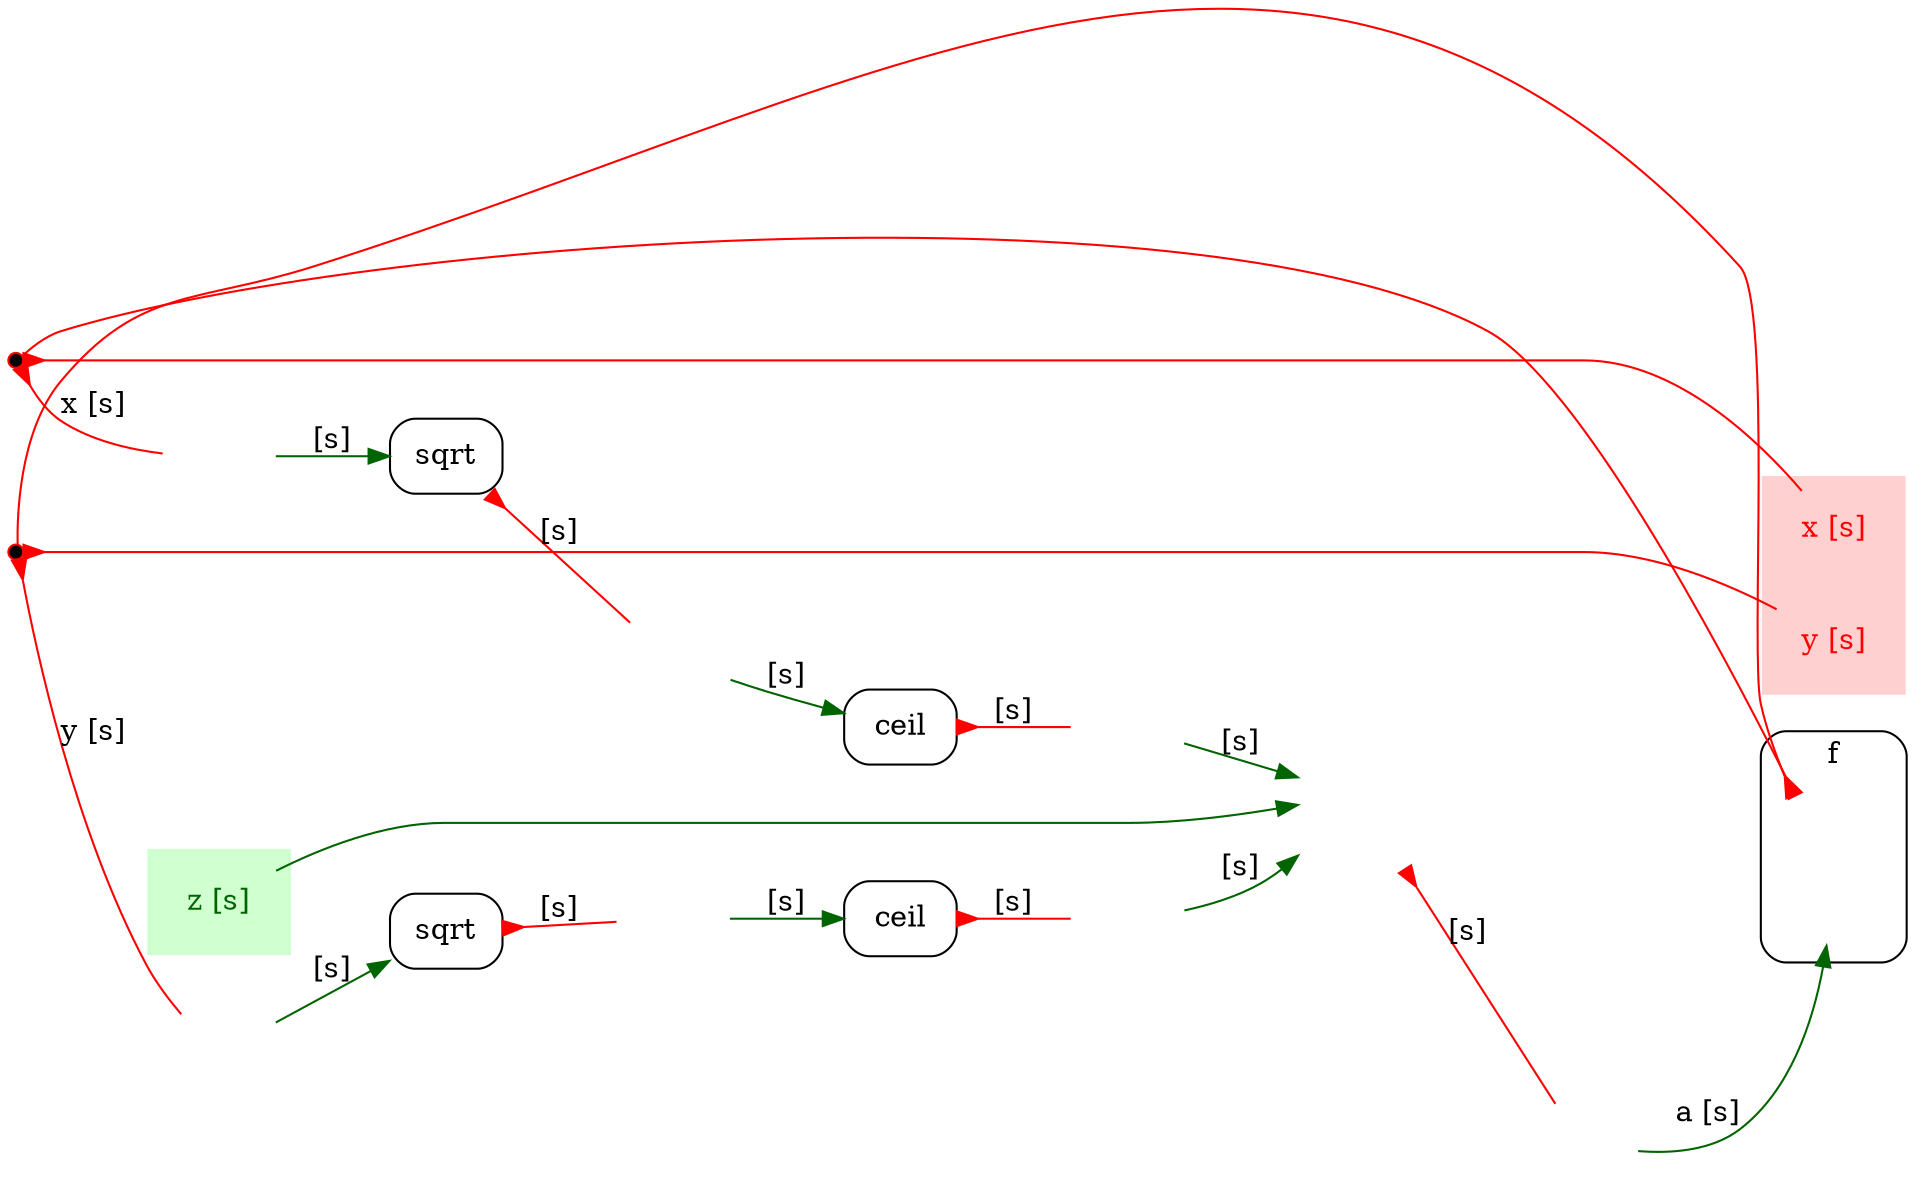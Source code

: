 /* Generated by GvGen v.0.9.1 (http://www.picviz.com/sections/opensource/gvgen.html) */

digraph G {
rankdir=LR;
   subgraph cluster1 {
   color="white";
bgcolor="#d0FFd0";
shape="plaintext";
label="";
      node18 [fontcolor="darkgreen",shape="none",label="z [s]"];
   }
   node2 [shape="none",fixedsize="true",imagescale="true",image="/var/folders/kf/_zwsc1_j2wn8smr7xtrrpnxc0000gn/T/tmpYC_hbadp-icons/resized/100/SumN.png",label="",height="1.0"];
   subgraph cluster3 {
   shape="box";
style="rounded";
label="f";
      node4 [shape="none",fixedsize="true",imagescale="true",image="/var/folders/kf/_zwsc1_j2wn8smr7xtrrpnxc0000gn/T/tmpYC_hbadp-icons/resized/100/InvPlus2.png",label="",height="1.0"];
   }
   node5 [width="0.1",style="filled",fillcolor="black",color="red",shape="point",label=""];
   node6 [width="0.1",style="filled",fillcolor="black",color="red",shape="point",label=""];
   node7 [shape="box",style="rounded",label="sqrt"];
   node8 [shape="box",style="rounded",label="sqrt"];
   node9 [shape="box",style="rounded",label="ceil"];
   node10 [shape="box",style="rounded",label="ceil"];
   node11 [fixedsize="true",imagescale="true",shape="plaintext",image="/var/folders/kf/_zwsc1_j2wn8smr7xtrrpnxc0000gn/T/tmpYC_hbadp-icons/resized/100/leq.png",label=""];
   node12 [fixedsize="true",imagescale="true",shape="plaintext",image="/var/folders/kf/_zwsc1_j2wn8smr7xtrrpnxc0000gn/T/tmpYC_hbadp-icons/resized/100/leq.png",label=""];
   node13 [fixedsize="true",imagescale="true",shape="plaintext",image="/var/folders/kf/_zwsc1_j2wn8smr7xtrrpnxc0000gn/T/tmpYC_hbadp-icons/resized/100/leq.png",label=""];
   node14 [fixedsize="true",imagescale="true",shape="plaintext",image="/var/folders/kf/_zwsc1_j2wn8smr7xtrrpnxc0000gn/T/tmpYC_hbadp-icons/resized/100/leq.png",label=""];
   node15 [fixedsize="true",imagescale="true",shape="plaintext",image="/var/folders/kf/_zwsc1_j2wn8smr7xtrrpnxc0000gn/T/tmpYC_hbadp-icons/resized/100/leq.png",label=""];
   node16 [fixedsize="true",imagescale="true",shape="plaintext",image="/var/folders/kf/_zwsc1_j2wn8smr7xtrrpnxc0000gn/T/tmpYC_hbadp-icons/resized/100/leq.png",label=""];
   node17 [fixedsize="true",imagescale="true",shape="plaintext",image="/var/folders/kf/_zwsc1_j2wn8smr7xtrrpnxc0000gn/T/tmpYC_hbadp-icons/resized/100/leq.png",label=""];
   subgraph cluster19 {
   color="white";
bgcolor="#FFd0d0";
shape="plaintext";
label="";
      node21 [fontcolor="red",shape="none",label="x [s]"];
      node20 [fontcolor="red",shape="none",label="y [s]"];
   }
node18->node2 [color="darkgreen",arrowhead="normal",arrowtail="none",dir="both"];
node18->node7 [style="invis"];
node18->node12 [style="invis"];
node18->node17 [style="invis"];
node4->node5 [arrowhead="none",weight="0",constraint="false",color="red",arrowtail="inv",dir="both"];
node4->node6 [arrowhead="none",weight="0",constraint="false",color="red",arrowtail="inv",dir="both"];
node2->node17 [arrowhead="none",weight="0.5",color="red",arrowtail="inv",dir="both",label="[s]"];
node2->node20 [style="invis"];
node5->node13 [arrowhead="none",weight="0.5",color="red",arrowtail="inv",dir="both",label="y [s]"];
node5->node20 [color="red",arrowtail="inv",arrowhead="none",dir="both"];
node6->node11 [arrowhead="none",weight="0.5",color="red",arrowtail="inv",dir="both",label="x [s]"];
node6->node21 [color="red",arrowtail="inv",arrowhead="none",dir="both"];
node7->node14 [arrowhead="none",weight="0",color="red",arrowtail="inv",dir="both",label="[s]"];
node7->node20 [style="invis"];
node8->node12 [arrowhead="none",weight="0",color="red",arrowtail="inv",dir="both",label="[s]"];
node9->node15 [arrowhead="none",weight="0",color="red",arrowtail="inv",dir="both",label="[s]"];
node10->node16 [arrowhead="none",weight="0",color="red",arrowtail="inv",dir="both",label="[s]"];
node11->node8 [arrowhead="normal",weight="0.5",color="darkgreen",arrowtail="none",dir="both",label="[s]"];
node12->node9 [arrowhead="normal",weight="0",color="darkgreen",arrowtail="none",dir="both",label="[s]"];
node12->node20 [style="invis"];
node13->node7 [arrowhead="normal",weight="0.5",color="darkgreen",arrowtail="none",dir="both",label="[s]"];
node14->node10 [arrowhead="normal",weight="0",color="darkgreen",arrowtail="none",dir="both",label="[s]"];
node15->node2 [arrowhead="normal",weight="0",color="darkgreen",arrowtail="none",dir="both",label="[s]"];
node16->node2 [arrowhead="normal",weight="0",color="darkgreen",arrowtail="none",dir="both",label="[s]"];
node17->node4 [arrowhead="normal",weight="0.5",color="darkgreen",arrowtail="none",dir="both",label="a [s]"];
node17->node20 [style="invis"];
}

